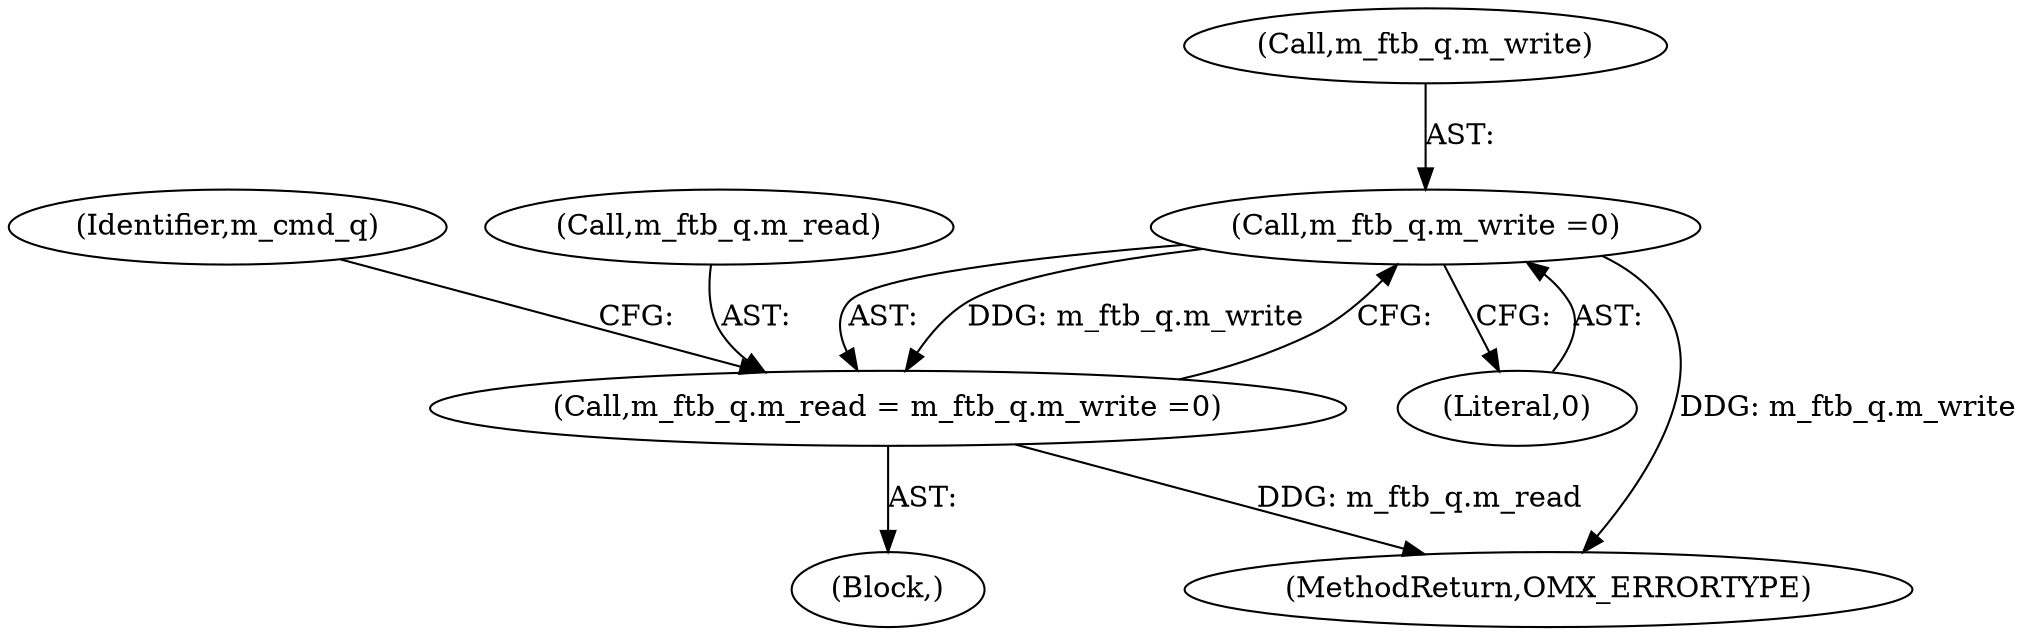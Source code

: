 digraph "0_Android_89913d7df36dbeb458ce165856bd6505a2ec647d_1@API" {
"1000220" [label="(Call,m_ftb_q.m_write =0)"];
"1000216" [label="(Call,m_ftb_q.m_read = m_ftb_q.m_write =0)"];
"1000224" [label="(Literal,0)"];
"1000227" [label="(Identifier,m_cmd_q)"];
"1000216" [label="(Call,m_ftb_q.m_read = m_ftb_q.m_write =0)"];
"1000103" [label="(Block,)"];
"1000221" [label="(Call,m_ftb_q.m_write)"];
"1000220" [label="(Call,m_ftb_q.m_write =0)"];
"1000217" [label="(Call,m_ftb_q.m_read)"];
"1000263" [label="(MethodReturn,OMX_ERRORTYPE)"];
"1000220" -> "1000216"  [label="AST: "];
"1000220" -> "1000224"  [label="CFG: "];
"1000221" -> "1000220"  [label="AST: "];
"1000224" -> "1000220"  [label="AST: "];
"1000216" -> "1000220"  [label="CFG: "];
"1000220" -> "1000263"  [label="DDG: m_ftb_q.m_write"];
"1000220" -> "1000216"  [label="DDG: m_ftb_q.m_write"];
"1000216" -> "1000103"  [label="AST: "];
"1000217" -> "1000216"  [label="AST: "];
"1000227" -> "1000216"  [label="CFG: "];
"1000216" -> "1000263"  [label="DDG: m_ftb_q.m_read"];
}

